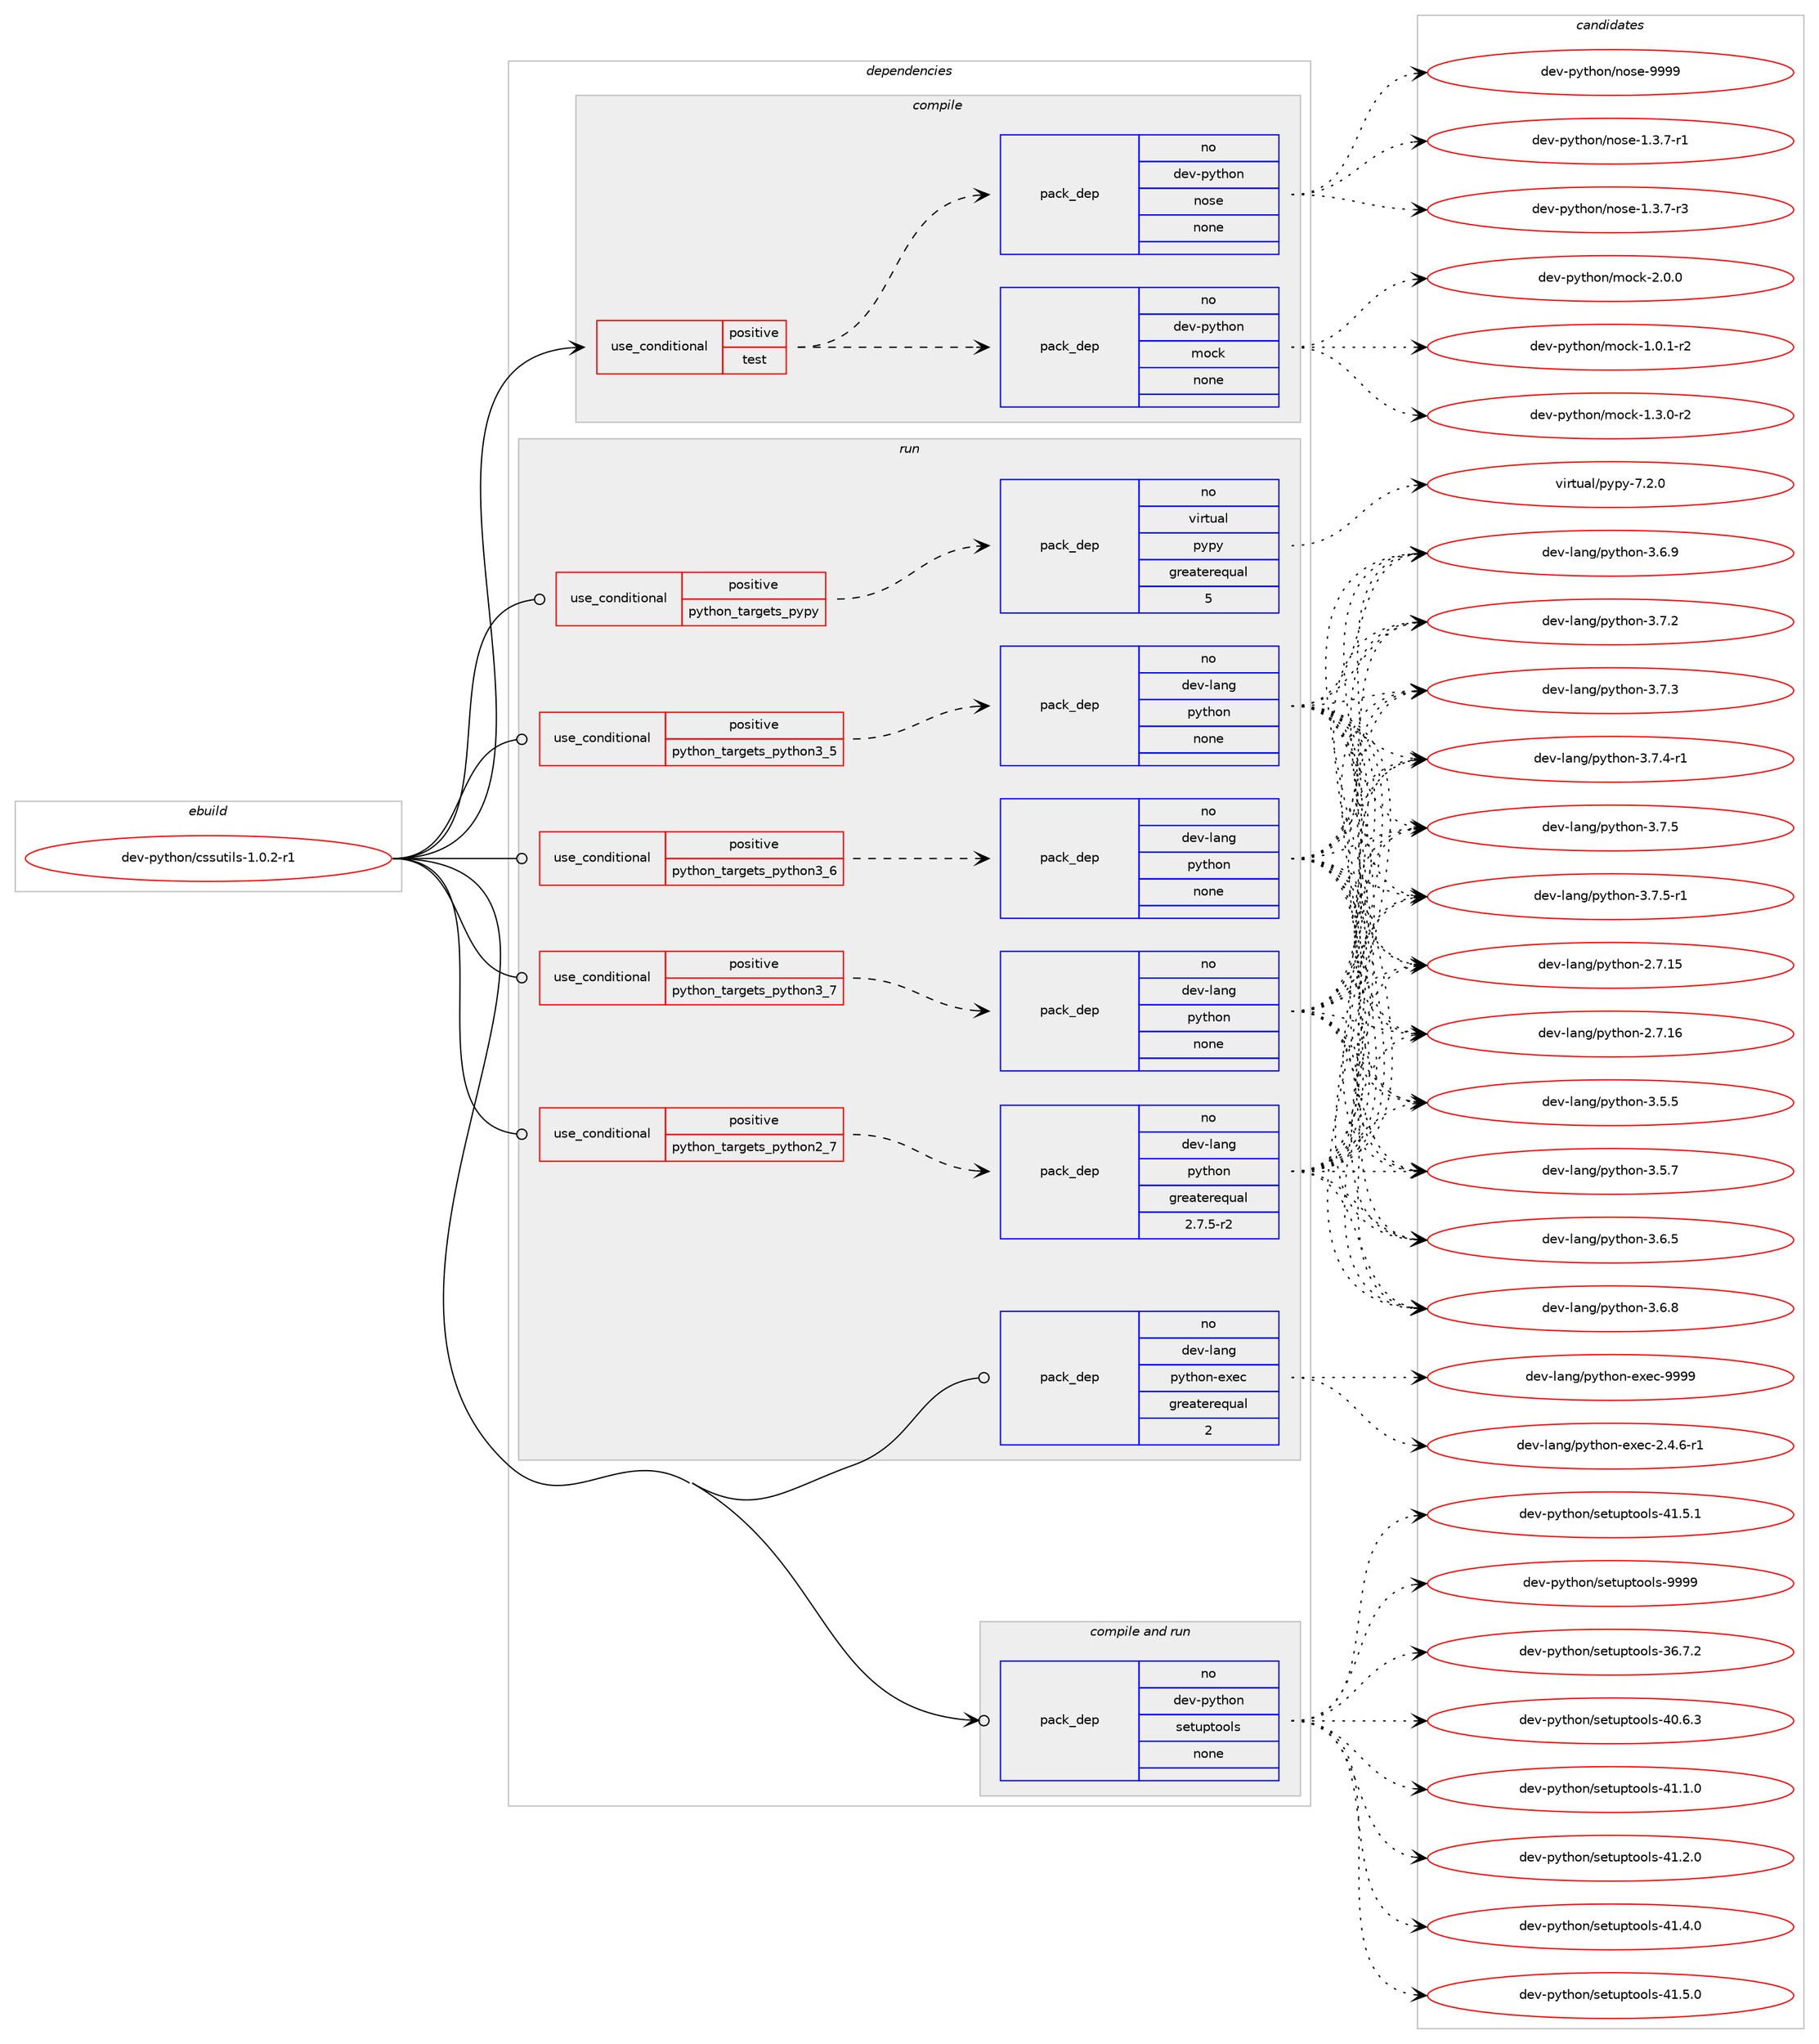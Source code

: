 digraph prolog {

# *************
# Graph options
# *************

newrank=true;
concentrate=true;
compound=true;
graph [rankdir=LR,fontname=Helvetica,fontsize=10,ranksep=1.5];#, ranksep=2.5, nodesep=0.2];
edge  [arrowhead=vee];
node  [fontname=Helvetica,fontsize=10];

# **********
# The ebuild
# **********

subgraph cluster_leftcol {
color=gray;
rank=same;
label=<<i>ebuild</i>>;
id [label="dev-python/cssutils-1.0.2-r1", color=red, width=4, href="../dev-python/cssutils-1.0.2-r1.svg"];
}

# ****************
# The dependencies
# ****************

subgraph cluster_midcol {
color=gray;
label=<<i>dependencies</i>>;
subgraph cluster_compile {
fillcolor="#eeeeee";
style=filled;
label=<<i>compile</i>>;
subgraph cond138135 {
dependency600634 [label=<<TABLE BORDER="0" CELLBORDER="1" CELLSPACING="0" CELLPADDING="4"><TR><TD ROWSPAN="3" CELLPADDING="10">use_conditional</TD></TR><TR><TD>positive</TD></TR><TR><TD>test</TD></TR></TABLE>>, shape=none, color=red];
subgraph pack450706 {
dependency600635 [label=<<TABLE BORDER="0" CELLBORDER="1" CELLSPACING="0" CELLPADDING="4" WIDTH="220"><TR><TD ROWSPAN="6" CELLPADDING="30">pack_dep</TD></TR><TR><TD WIDTH="110">no</TD></TR><TR><TD>dev-python</TD></TR><TR><TD>mock</TD></TR><TR><TD>none</TD></TR><TR><TD></TD></TR></TABLE>>, shape=none, color=blue];
}
dependency600634:e -> dependency600635:w [weight=20,style="dashed",arrowhead="vee"];
subgraph pack450707 {
dependency600636 [label=<<TABLE BORDER="0" CELLBORDER="1" CELLSPACING="0" CELLPADDING="4" WIDTH="220"><TR><TD ROWSPAN="6" CELLPADDING="30">pack_dep</TD></TR><TR><TD WIDTH="110">no</TD></TR><TR><TD>dev-python</TD></TR><TR><TD>nose</TD></TR><TR><TD>none</TD></TR><TR><TD></TD></TR></TABLE>>, shape=none, color=blue];
}
dependency600634:e -> dependency600636:w [weight=20,style="dashed",arrowhead="vee"];
}
id:e -> dependency600634:w [weight=20,style="solid",arrowhead="vee"];
}
subgraph cluster_compileandrun {
fillcolor="#eeeeee";
style=filled;
label=<<i>compile and run</i>>;
subgraph pack450708 {
dependency600637 [label=<<TABLE BORDER="0" CELLBORDER="1" CELLSPACING="0" CELLPADDING="4" WIDTH="220"><TR><TD ROWSPAN="6" CELLPADDING="30">pack_dep</TD></TR><TR><TD WIDTH="110">no</TD></TR><TR><TD>dev-python</TD></TR><TR><TD>setuptools</TD></TR><TR><TD>none</TD></TR><TR><TD></TD></TR></TABLE>>, shape=none, color=blue];
}
id:e -> dependency600637:w [weight=20,style="solid",arrowhead="odotvee"];
}
subgraph cluster_run {
fillcolor="#eeeeee";
style=filled;
label=<<i>run</i>>;
subgraph cond138136 {
dependency600638 [label=<<TABLE BORDER="0" CELLBORDER="1" CELLSPACING="0" CELLPADDING="4"><TR><TD ROWSPAN="3" CELLPADDING="10">use_conditional</TD></TR><TR><TD>positive</TD></TR><TR><TD>python_targets_pypy</TD></TR></TABLE>>, shape=none, color=red];
subgraph pack450709 {
dependency600639 [label=<<TABLE BORDER="0" CELLBORDER="1" CELLSPACING="0" CELLPADDING="4" WIDTH="220"><TR><TD ROWSPAN="6" CELLPADDING="30">pack_dep</TD></TR><TR><TD WIDTH="110">no</TD></TR><TR><TD>virtual</TD></TR><TR><TD>pypy</TD></TR><TR><TD>greaterequal</TD></TR><TR><TD>5</TD></TR></TABLE>>, shape=none, color=blue];
}
dependency600638:e -> dependency600639:w [weight=20,style="dashed",arrowhead="vee"];
}
id:e -> dependency600638:w [weight=20,style="solid",arrowhead="odot"];
subgraph cond138137 {
dependency600640 [label=<<TABLE BORDER="0" CELLBORDER="1" CELLSPACING="0" CELLPADDING="4"><TR><TD ROWSPAN="3" CELLPADDING="10">use_conditional</TD></TR><TR><TD>positive</TD></TR><TR><TD>python_targets_python2_7</TD></TR></TABLE>>, shape=none, color=red];
subgraph pack450710 {
dependency600641 [label=<<TABLE BORDER="0" CELLBORDER="1" CELLSPACING="0" CELLPADDING="4" WIDTH="220"><TR><TD ROWSPAN="6" CELLPADDING="30">pack_dep</TD></TR><TR><TD WIDTH="110">no</TD></TR><TR><TD>dev-lang</TD></TR><TR><TD>python</TD></TR><TR><TD>greaterequal</TD></TR><TR><TD>2.7.5-r2</TD></TR></TABLE>>, shape=none, color=blue];
}
dependency600640:e -> dependency600641:w [weight=20,style="dashed",arrowhead="vee"];
}
id:e -> dependency600640:w [weight=20,style="solid",arrowhead="odot"];
subgraph cond138138 {
dependency600642 [label=<<TABLE BORDER="0" CELLBORDER="1" CELLSPACING="0" CELLPADDING="4"><TR><TD ROWSPAN="3" CELLPADDING="10">use_conditional</TD></TR><TR><TD>positive</TD></TR><TR><TD>python_targets_python3_5</TD></TR></TABLE>>, shape=none, color=red];
subgraph pack450711 {
dependency600643 [label=<<TABLE BORDER="0" CELLBORDER="1" CELLSPACING="0" CELLPADDING="4" WIDTH="220"><TR><TD ROWSPAN="6" CELLPADDING="30">pack_dep</TD></TR><TR><TD WIDTH="110">no</TD></TR><TR><TD>dev-lang</TD></TR><TR><TD>python</TD></TR><TR><TD>none</TD></TR><TR><TD></TD></TR></TABLE>>, shape=none, color=blue];
}
dependency600642:e -> dependency600643:w [weight=20,style="dashed",arrowhead="vee"];
}
id:e -> dependency600642:w [weight=20,style="solid",arrowhead="odot"];
subgraph cond138139 {
dependency600644 [label=<<TABLE BORDER="0" CELLBORDER="1" CELLSPACING="0" CELLPADDING="4"><TR><TD ROWSPAN="3" CELLPADDING="10">use_conditional</TD></TR><TR><TD>positive</TD></TR><TR><TD>python_targets_python3_6</TD></TR></TABLE>>, shape=none, color=red];
subgraph pack450712 {
dependency600645 [label=<<TABLE BORDER="0" CELLBORDER="1" CELLSPACING="0" CELLPADDING="4" WIDTH="220"><TR><TD ROWSPAN="6" CELLPADDING="30">pack_dep</TD></TR><TR><TD WIDTH="110">no</TD></TR><TR><TD>dev-lang</TD></TR><TR><TD>python</TD></TR><TR><TD>none</TD></TR><TR><TD></TD></TR></TABLE>>, shape=none, color=blue];
}
dependency600644:e -> dependency600645:w [weight=20,style="dashed",arrowhead="vee"];
}
id:e -> dependency600644:w [weight=20,style="solid",arrowhead="odot"];
subgraph cond138140 {
dependency600646 [label=<<TABLE BORDER="0" CELLBORDER="1" CELLSPACING="0" CELLPADDING="4"><TR><TD ROWSPAN="3" CELLPADDING="10">use_conditional</TD></TR><TR><TD>positive</TD></TR><TR><TD>python_targets_python3_7</TD></TR></TABLE>>, shape=none, color=red];
subgraph pack450713 {
dependency600647 [label=<<TABLE BORDER="0" CELLBORDER="1" CELLSPACING="0" CELLPADDING="4" WIDTH="220"><TR><TD ROWSPAN="6" CELLPADDING="30">pack_dep</TD></TR><TR><TD WIDTH="110">no</TD></TR><TR><TD>dev-lang</TD></TR><TR><TD>python</TD></TR><TR><TD>none</TD></TR><TR><TD></TD></TR></TABLE>>, shape=none, color=blue];
}
dependency600646:e -> dependency600647:w [weight=20,style="dashed",arrowhead="vee"];
}
id:e -> dependency600646:w [weight=20,style="solid",arrowhead="odot"];
subgraph pack450714 {
dependency600648 [label=<<TABLE BORDER="0" CELLBORDER="1" CELLSPACING="0" CELLPADDING="4" WIDTH="220"><TR><TD ROWSPAN="6" CELLPADDING="30">pack_dep</TD></TR><TR><TD WIDTH="110">no</TD></TR><TR><TD>dev-lang</TD></TR><TR><TD>python-exec</TD></TR><TR><TD>greaterequal</TD></TR><TR><TD>2</TD></TR></TABLE>>, shape=none, color=blue];
}
id:e -> dependency600648:w [weight=20,style="solid",arrowhead="odot"];
}
}

# **************
# The candidates
# **************

subgraph cluster_choices {
rank=same;
color=gray;
label=<<i>candidates</i>>;

subgraph choice450706 {
color=black;
nodesep=1;
choice1001011184511212111610411111047109111991074549464846494511450 [label="dev-python/mock-1.0.1-r2", color=red, width=4,href="../dev-python/mock-1.0.1-r2.svg"];
choice1001011184511212111610411111047109111991074549465146484511450 [label="dev-python/mock-1.3.0-r2", color=red, width=4,href="../dev-python/mock-1.3.0-r2.svg"];
choice100101118451121211161041111104710911199107455046484648 [label="dev-python/mock-2.0.0", color=red, width=4,href="../dev-python/mock-2.0.0.svg"];
dependency600635:e -> choice1001011184511212111610411111047109111991074549464846494511450:w [style=dotted,weight="100"];
dependency600635:e -> choice1001011184511212111610411111047109111991074549465146484511450:w [style=dotted,weight="100"];
dependency600635:e -> choice100101118451121211161041111104710911199107455046484648:w [style=dotted,weight="100"];
}
subgraph choice450707 {
color=black;
nodesep=1;
choice10010111845112121116104111110471101111151014549465146554511449 [label="dev-python/nose-1.3.7-r1", color=red, width=4,href="../dev-python/nose-1.3.7-r1.svg"];
choice10010111845112121116104111110471101111151014549465146554511451 [label="dev-python/nose-1.3.7-r3", color=red, width=4,href="../dev-python/nose-1.3.7-r3.svg"];
choice10010111845112121116104111110471101111151014557575757 [label="dev-python/nose-9999", color=red, width=4,href="../dev-python/nose-9999.svg"];
dependency600636:e -> choice10010111845112121116104111110471101111151014549465146554511449:w [style=dotted,weight="100"];
dependency600636:e -> choice10010111845112121116104111110471101111151014549465146554511451:w [style=dotted,weight="100"];
dependency600636:e -> choice10010111845112121116104111110471101111151014557575757:w [style=dotted,weight="100"];
}
subgraph choice450708 {
color=black;
nodesep=1;
choice100101118451121211161041111104711510111611711211611111110811545515446554650 [label="dev-python/setuptools-36.7.2", color=red, width=4,href="../dev-python/setuptools-36.7.2.svg"];
choice100101118451121211161041111104711510111611711211611111110811545524846544651 [label="dev-python/setuptools-40.6.3", color=red, width=4,href="../dev-python/setuptools-40.6.3.svg"];
choice100101118451121211161041111104711510111611711211611111110811545524946494648 [label="dev-python/setuptools-41.1.0", color=red, width=4,href="../dev-python/setuptools-41.1.0.svg"];
choice100101118451121211161041111104711510111611711211611111110811545524946504648 [label="dev-python/setuptools-41.2.0", color=red, width=4,href="../dev-python/setuptools-41.2.0.svg"];
choice100101118451121211161041111104711510111611711211611111110811545524946524648 [label="dev-python/setuptools-41.4.0", color=red, width=4,href="../dev-python/setuptools-41.4.0.svg"];
choice100101118451121211161041111104711510111611711211611111110811545524946534648 [label="dev-python/setuptools-41.5.0", color=red, width=4,href="../dev-python/setuptools-41.5.0.svg"];
choice100101118451121211161041111104711510111611711211611111110811545524946534649 [label="dev-python/setuptools-41.5.1", color=red, width=4,href="../dev-python/setuptools-41.5.1.svg"];
choice10010111845112121116104111110471151011161171121161111111081154557575757 [label="dev-python/setuptools-9999", color=red, width=4,href="../dev-python/setuptools-9999.svg"];
dependency600637:e -> choice100101118451121211161041111104711510111611711211611111110811545515446554650:w [style=dotted,weight="100"];
dependency600637:e -> choice100101118451121211161041111104711510111611711211611111110811545524846544651:w [style=dotted,weight="100"];
dependency600637:e -> choice100101118451121211161041111104711510111611711211611111110811545524946494648:w [style=dotted,weight="100"];
dependency600637:e -> choice100101118451121211161041111104711510111611711211611111110811545524946504648:w [style=dotted,weight="100"];
dependency600637:e -> choice100101118451121211161041111104711510111611711211611111110811545524946524648:w [style=dotted,weight="100"];
dependency600637:e -> choice100101118451121211161041111104711510111611711211611111110811545524946534648:w [style=dotted,weight="100"];
dependency600637:e -> choice100101118451121211161041111104711510111611711211611111110811545524946534649:w [style=dotted,weight="100"];
dependency600637:e -> choice10010111845112121116104111110471151011161171121161111111081154557575757:w [style=dotted,weight="100"];
}
subgraph choice450709 {
color=black;
nodesep=1;
choice1181051141161179710847112121112121455546504648 [label="virtual/pypy-7.2.0", color=red, width=4,href="../virtual/pypy-7.2.0.svg"];
dependency600639:e -> choice1181051141161179710847112121112121455546504648:w [style=dotted,weight="100"];
}
subgraph choice450710 {
color=black;
nodesep=1;
choice10010111845108971101034711212111610411111045504655464953 [label="dev-lang/python-2.7.15", color=red, width=4,href="../dev-lang/python-2.7.15.svg"];
choice10010111845108971101034711212111610411111045504655464954 [label="dev-lang/python-2.7.16", color=red, width=4,href="../dev-lang/python-2.7.16.svg"];
choice100101118451089711010347112121116104111110455146534653 [label="dev-lang/python-3.5.5", color=red, width=4,href="../dev-lang/python-3.5.5.svg"];
choice100101118451089711010347112121116104111110455146534655 [label="dev-lang/python-3.5.7", color=red, width=4,href="../dev-lang/python-3.5.7.svg"];
choice100101118451089711010347112121116104111110455146544653 [label="dev-lang/python-3.6.5", color=red, width=4,href="../dev-lang/python-3.6.5.svg"];
choice100101118451089711010347112121116104111110455146544656 [label="dev-lang/python-3.6.8", color=red, width=4,href="../dev-lang/python-3.6.8.svg"];
choice100101118451089711010347112121116104111110455146544657 [label="dev-lang/python-3.6.9", color=red, width=4,href="../dev-lang/python-3.6.9.svg"];
choice100101118451089711010347112121116104111110455146554650 [label="dev-lang/python-3.7.2", color=red, width=4,href="../dev-lang/python-3.7.2.svg"];
choice100101118451089711010347112121116104111110455146554651 [label="dev-lang/python-3.7.3", color=red, width=4,href="../dev-lang/python-3.7.3.svg"];
choice1001011184510897110103471121211161041111104551465546524511449 [label="dev-lang/python-3.7.4-r1", color=red, width=4,href="../dev-lang/python-3.7.4-r1.svg"];
choice100101118451089711010347112121116104111110455146554653 [label="dev-lang/python-3.7.5", color=red, width=4,href="../dev-lang/python-3.7.5.svg"];
choice1001011184510897110103471121211161041111104551465546534511449 [label="dev-lang/python-3.7.5-r1", color=red, width=4,href="../dev-lang/python-3.7.5-r1.svg"];
dependency600641:e -> choice10010111845108971101034711212111610411111045504655464953:w [style=dotted,weight="100"];
dependency600641:e -> choice10010111845108971101034711212111610411111045504655464954:w [style=dotted,weight="100"];
dependency600641:e -> choice100101118451089711010347112121116104111110455146534653:w [style=dotted,weight="100"];
dependency600641:e -> choice100101118451089711010347112121116104111110455146534655:w [style=dotted,weight="100"];
dependency600641:e -> choice100101118451089711010347112121116104111110455146544653:w [style=dotted,weight="100"];
dependency600641:e -> choice100101118451089711010347112121116104111110455146544656:w [style=dotted,weight="100"];
dependency600641:e -> choice100101118451089711010347112121116104111110455146544657:w [style=dotted,weight="100"];
dependency600641:e -> choice100101118451089711010347112121116104111110455146554650:w [style=dotted,weight="100"];
dependency600641:e -> choice100101118451089711010347112121116104111110455146554651:w [style=dotted,weight="100"];
dependency600641:e -> choice1001011184510897110103471121211161041111104551465546524511449:w [style=dotted,weight="100"];
dependency600641:e -> choice100101118451089711010347112121116104111110455146554653:w [style=dotted,weight="100"];
dependency600641:e -> choice1001011184510897110103471121211161041111104551465546534511449:w [style=dotted,weight="100"];
}
subgraph choice450711 {
color=black;
nodesep=1;
choice10010111845108971101034711212111610411111045504655464953 [label="dev-lang/python-2.7.15", color=red, width=4,href="../dev-lang/python-2.7.15.svg"];
choice10010111845108971101034711212111610411111045504655464954 [label="dev-lang/python-2.7.16", color=red, width=4,href="../dev-lang/python-2.7.16.svg"];
choice100101118451089711010347112121116104111110455146534653 [label="dev-lang/python-3.5.5", color=red, width=4,href="../dev-lang/python-3.5.5.svg"];
choice100101118451089711010347112121116104111110455146534655 [label="dev-lang/python-3.5.7", color=red, width=4,href="../dev-lang/python-3.5.7.svg"];
choice100101118451089711010347112121116104111110455146544653 [label="dev-lang/python-3.6.5", color=red, width=4,href="../dev-lang/python-3.6.5.svg"];
choice100101118451089711010347112121116104111110455146544656 [label="dev-lang/python-3.6.8", color=red, width=4,href="../dev-lang/python-3.6.8.svg"];
choice100101118451089711010347112121116104111110455146544657 [label="dev-lang/python-3.6.9", color=red, width=4,href="../dev-lang/python-3.6.9.svg"];
choice100101118451089711010347112121116104111110455146554650 [label="dev-lang/python-3.7.2", color=red, width=4,href="../dev-lang/python-3.7.2.svg"];
choice100101118451089711010347112121116104111110455146554651 [label="dev-lang/python-3.7.3", color=red, width=4,href="../dev-lang/python-3.7.3.svg"];
choice1001011184510897110103471121211161041111104551465546524511449 [label="dev-lang/python-3.7.4-r1", color=red, width=4,href="../dev-lang/python-3.7.4-r1.svg"];
choice100101118451089711010347112121116104111110455146554653 [label="dev-lang/python-3.7.5", color=red, width=4,href="../dev-lang/python-3.7.5.svg"];
choice1001011184510897110103471121211161041111104551465546534511449 [label="dev-lang/python-3.7.5-r1", color=red, width=4,href="../dev-lang/python-3.7.5-r1.svg"];
dependency600643:e -> choice10010111845108971101034711212111610411111045504655464953:w [style=dotted,weight="100"];
dependency600643:e -> choice10010111845108971101034711212111610411111045504655464954:w [style=dotted,weight="100"];
dependency600643:e -> choice100101118451089711010347112121116104111110455146534653:w [style=dotted,weight="100"];
dependency600643:e -> choice100101118451089711010347112121116104111110455146534655:w [style=dotted,weight="100"];
dependency600643:e -> choice100101118451089711010347112121116104111110455146544653:w [style=dotted,weight="100"];
dependency600643:e -> choice100101118451089711010347112121116104111110455146544656:w [style=dotted,weight="100"];
dependency600643:e -> choice100101118451089711010347112121116104111110455146544657:w [style=dotted,weight="100"];
dependency600643:e -> choice100101118451089711010347112121116104111110455146554650:w [style=dotted,weight="100"];
dependency600643:e -> choice100101118451089711010347112121116104111110455146554651:w [style=dotted,weight="100"];
dependency600643:e -> choice1001011184510897110103471121211161041111104551465546524511449:w [style=dotted,weight="100"];
dependency600643:e -> choice100101118451089711010347112121116104111110455146554653:w [style=dotted,weight="100"];
dependency600643:e -> choice1001011184510897110103471121211161041111104551465546534511449:w [style=dotted,weight="100"];
}
subgraph choice450712 {
color=black;
nodesep=1;
choice10010111845108971101034711212111610411111045504655464953 [label="dev-lang/python-2.7.15", color=red, width=4,href="../dev-lang/python-2.7.15.svg"];
choice10010111845108971101034711212111610411111045504655464954 [label="dev-lang/python-2.7.16", color=red, width=4,href="../dev-lang/python-2.7.16.svg"];
choice100101118451089711010347112121116104111110455146534653 [label="dev-lang/python-3.5.5", color=red, width=4,href="../dev-lang/python-3.5.5.svg"];
choice100101118451089711010347112121116104111110455146534655 [label="dev-lang/python-3.5.7", color=red, width=4,href="../dev-lang/python-3.5.7.svg"];
choice100101118451089711010347112121116104111110455146544653 [label="dev-lang/python-3.6.5", color=red, width=4,href="../dev-lang/python-3.6.5.svg"];
choice100101118451089711010347112121116104111110455146544656 [label="dev-lang/python-3.6.8", color=red, width=4,href="../dev-lang/python-3.6.8.svg"];
choice100101118451089711010347112121116104111110455146544657 [label="dev-lang/python-3.6.9", color=red, width=4,href="../dev-lang/python-3.6.9.svg"];
choice100101118451089711010347112121116104111110455146554650 [label="dev-lang/python-3.7.2", color=red, width=4,href="../dev-lang/python-3.7.2.svg"];
choice100101118451089711010347112121116104111110455146554651 [label="dev-lang/python-3.7.3", color=red, width=4,href="../dev-lang/python-3.7.3.svg"];
choice1001011184510897110103471121211161041111104551465546524511449 [label="dev-lang/python-3.7.4-r1", color=red, width=4,href="../dev-lang/python-3.7.4-r1.svg"];
choice100101118451089711010347112121116104111110455146554653 [label="dev-lang/python-3.7.5", color=red, width=4,href="../dev-lang/python-3.7.5.svg"];
choice1001011184510897110103471121211161041111104551465546534511449 [label="dev-lang/python-3.7.5-r1", color=red, width=4,href="../dev-lang/python-3.7.5-r1.svg"];
dependency600645:e -> choice10010111845108971101034711212111610411111045504655464953:w [style=dotted,weight="100"];
dependency600645:e -> choice10010111845108971101034711212111610411111045504655464954:w [style=dotted,weight="100"];
dependency600645:e -> choice100101118451089711010347112121116104111110455146534653:w [style=dotted,weight="100"];
dependency600645:e -> choice100101118451089711010347112121116104111110455146534655:w [style=dotted,weight="100"];
dependency600645:e -> choice100101118451089711010347112121116104111110455146544653:w [style=dotted,weight="100"];
dependency600645:e -> choice100101118451089711010347112121116104111110455146544656:w [style=dotted,weight="100"];
dependency600645:e -> choice100101118451089711010347112121116104111110455146544657:w [style=dotted,weight="100"];
dependency600645:e -> choice100101118451089711010347112121116104111110455146554650:w [style=dotted,weight="100"];
dependency600645:e -> choice100101118451089711010347112121116104111110455146554651:w [style=dotted,weight="100"];
dependency600645:e -> choice1001011184510897110103471121211161041111104551465546524511449:w [style=dotted,weight="100"];
dependency600645:e -> choice100101118451089711010347112121116104111110455146554653:w [style=dotted,weight="100"];
dependency600645:e -> choice1001011184510897110103471121211161041111104551465546534511449:w [style=dotted,weight="100"];
}
subgraph choice450713 {
color=black;
nodesep=1;
choice10010111845108971101034711212111610411111045504655464953 [label="dev-lang/python-2.7.15", color=red, width=4,href="../dev-lang/python-2.7.15.svg"];
choice10010111845108971101034711212111610411111045504655464954 [label="dev-lang/python-2.7.16", color=red, width=4,href="../dev-lang/python-2.7.16.svg"];
choice100101118451089711010347112121116104111110455146534653 [label="dev-lang/python-3.5.5", color=red, width=4,href="../dev-lang/python-3.5.5.svg"];
choice100101118451089711010347112121116104111110455146534655 [label="dev-lang/python-3.5.7", color=red, width=4,href="../dev-lang/python-3.5.7.svg"];
choice100101118451089711010347112121116104111110455146544653 [label="dev-lang/python-3.6.5", color=red, width=4,href="../dev-lang/python-3.6.5.svg"];
choice100101118451089711010347112121116104111110455146544656 [label="dev-lang/python-3.6.8", color=red, width=4,href="../dev-lang/python-3.6.8.svg"];
choice100101118451089711010347112121116104111110455146544657 [label="dev-lang/python-3.6.9", color=red, width=4,href="../dev-lang/python-3.6.9.svg"];
choice100101118451089711010347112121116104111110455146554650 [label="dev-lang/python-3.7.2", color=red, width=4,href="../dev-lang/python-3.7.2.svg"];
choice100101118451089711010347112121116104111110455146554651 [label="dev-lang/python-3.7.3", color=red, width=4,href="../dev-lang/python-3.7.3.svg"];
choice1001011184510897110103471121211161041111104551465546524511449 [label="dev-lang/python-3.7.4-r1", color=red, width=4,href="../dev-lang/python-3.7.4-r1.svg"];
choice100101118451089711010347112121116104111110455146554653 [label="dev-lang/python-3.7.5", color=red, width=4,href="../dev-lang/python-3.7.5.svg"];
choice1001011184510897110103471121211161041111104551465546534511449 [label="dev-lang/python-3.7.5-r1", color=red, width=4,href="../dev-lang/python-3.7.5-r1.svg"];
dependency600647:e -> choice10010111845108971101034711212111610411111045504655464953:w [style=dotted,weight="100"];
dependency600647:e -> choice10010111845108971101034711212111610411111045504655464954:w [style=dotted,weight="100"];
dependency600647:e -> choice100101118451089711010347112121116104111110455146534653:w [style=dotted,weight="100"];
dependency600647:e -> choice100101118451089711010347112121116104111110455146534655:w [style=dotted,weight="100"];
dependency600647:e -> choice100101118451089711010347112121116104111110455146544653:w [style=dotted,weight="100"];
dependency600647:e -> choice100101118451089711010347112121116104111110455146544656:w [style=dotted,weight="100"];
dependency600647:e -> choice100101118451089711010347112121116104111110455146544657:w [style=dotted,weight="100"];
dependency600647:e -> choice100101118451089711010347112121116104111110455146554650:w [style=dotted,weight="100"];
dependency600647:e -> choice100101118451089711010347112121116104111110455146554651:w [style=dotted,weight="100"];
dependency600647:e -> choice1001011184510897110103471121211161041111104551465546524511449:w [style=dotted,weight="100"];
dependency600647:e -> choice100101118451089711010347112121116104111110455146554653:w [style=dotted,weight="100"];
dependency600647:e -> choice1001011184510897110103471121211161041111104551465546534511449:w [style=dotted,weight="100"];
}
subgraph choice450714 {
color=black;
nodesep=1;
choice10010111845108971101034711212111610411111045101120101994550465246544511449 [label="dev-lang/python-exec-2.4.6-r1", color=red, width=4,href="../dev-lang/python-exec-2.4.6-r1.svg"];
choice10010111845108971101034711212111610411111045101120101994557575757 [label="dev-lang/python-exec-9999", color=red, width=4,href="../dev-lang/python-exec-9999.svg"];
dependency600648:e -> choice10010111845108971101034711212111610411111045101120101994550465246544511449:w [style=dotted,weight="100"];
dependency600648:e -> choice10010111845108971101034711212111610411111045101120101994557575757:w [style=dotted,weight="100"];
}
}

}
